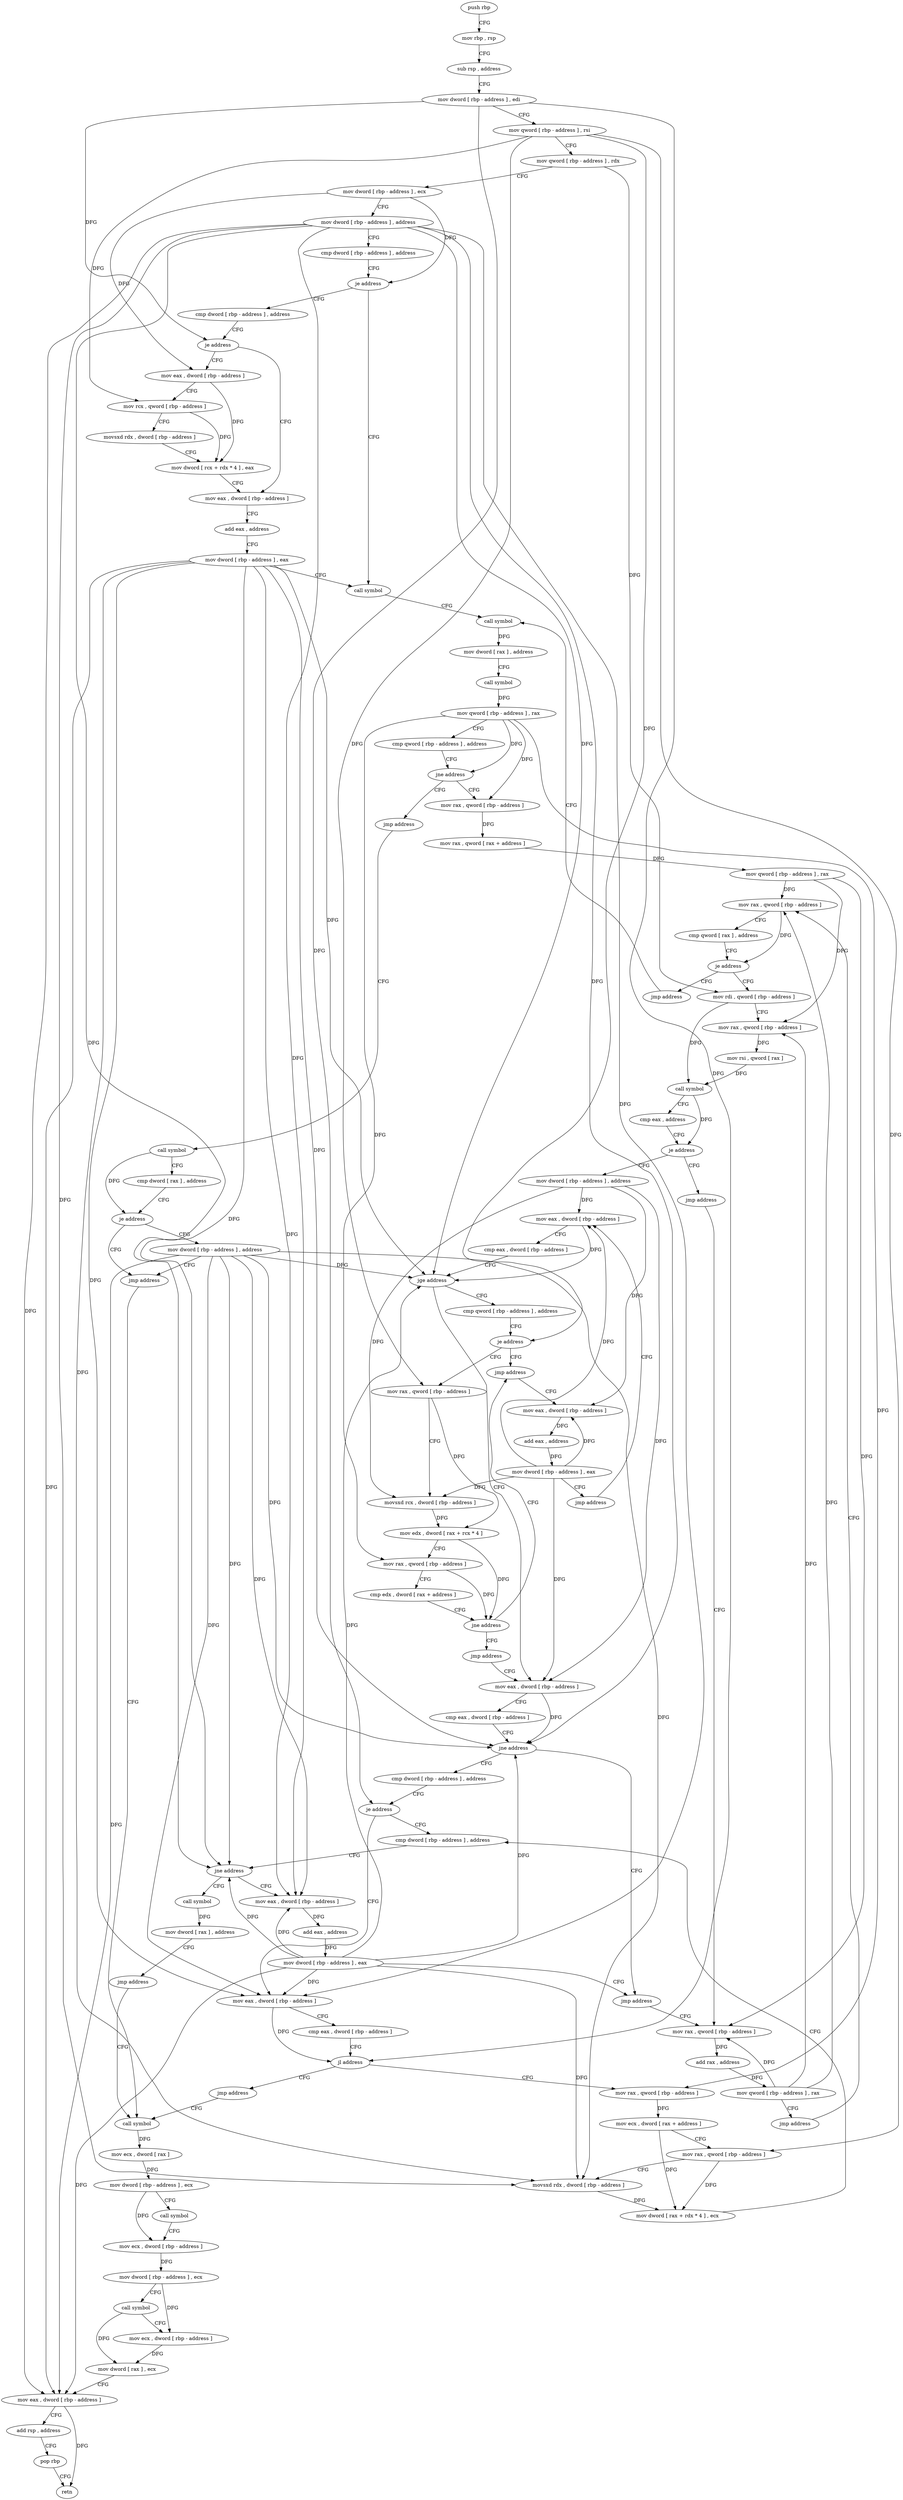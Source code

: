 digraph "func" {
"4239136" [label = "push rbp" ]
"4239137" [label = "mov rbp , rsp" ]
"4239140" [label = "sub rsp , address" ]
"4239144" [label = "mov dword [ rbp - address ] , edi" ]
"4239147" [label = "mov qword [ rbp - address ] , rsi" ]
"4239151" [label = "mov qword [ rbp - address ] , rdx" ]
"4239155" [label = "mov dword [ rbp - address ] , ecx" ]
"4239158" [label = "mov dword [ rbp - address ] , address" ]
"4239165" [label = "cmp dword [ rbp - address ] , address" ]
"4239169" [label = "je address" ]
"4239208" [label = "call symbol" ]
"4239175" [label = "cmp dword [ rbp - address ] , address" ]
"4239213" [label = "call symbol" ]
"4239179" [label = "je address" ]
"4239199" [label = "mov eax , dword [ rbp - address ]" ]
"4239185" [label = "mov eax , dword [ rbp - address ]" ]
"4239249" [label = "mov rax , qword [ rbp - address ]" ]
"4239253" [label = "mov rax , qword [ rax + address ]" ]
"4239257" [label = "mov qword [ rbp - address ] , rax" ]
"4239261" [label = "mov rax , qword [ rbp - address ]" ]
"4239244" [label = "jmp address" ]
"4239507" [label = "call symbol" ]
"4239202" [label = "add eax , address" ]
"4239205" [label = "mov dword [ rbp - address ] , eax" ]
"4239188" [label = "mov rcx , qword [ rbp - address ]" ]
"4239192" [label = "movsxd rdx , dword [ rbp - address ]" ]
"4239196" [label = "mov dword [ rcx + rdx * 4 ] , eax" ]
"4239502" [label = "jmp address" ]
"4239275" [label = "mov rdi , qword [ rbp - address ]" ]
"4239279" [label = "mov rax , qword [ rbp - address ]" ]
"4239283" [label = "mov rsi , qword [ rax ]" ]
"4239286" [label = "call symbol" ]
"4239291" [label = "cmp eax , address" ]
"4239294" [label = "je address" ]
"4239305" [label = "mov dword [ rbp - address ] , address" ]
"4239300" [label = "jmp address" ]
"4239512" [label = "cmp dword [ rax ] , address" ]
"4239515" [label = "je address" ]
"4239528" [label = "jmp address" ]
"4239521" [label = "mov dword [ rbp - address ] , address" ]
"4239218" [label = "mov dword [ rax ] , address" ]
"4239224" [label = "call symbol" ]
"4239229" [label = "mov qword [ rbp - address ] , rax" ]
"4239233" [label = "cmp qword [ rbp - address ] , address" ]
"4239238" [label = "jne address" ]
"4239312" [label = "mov eax , dword [ rbp - address ]" ]
"4239483" [label = "mov rax , qword [ rbp - address ]" ]
"4239533" [label = "call symbol" ]
"4239383" [label = "mov eax , dword [ rbp - address ]" ]
"4239386" [label = "cmp eax , dword [ rbp - address ]" ]
"4239389" [label = "jne address" ]
"4239478" [label = "jmp address" ]
"4239395" [label = "cmp dword [ rbp - address ] , address" ]
"4239324" [label = "cmp qword [ rbp - address ] , address" ]
"4239329" [label = "je address" ]
"4239364" [label = "jmp address" ]
"4239335" [label = "mov rax , qword [ rbp - address ]" ]
"4239487" [label = "add rax , address" ]
"4239493" [label = "mov qword [ rbp - address ] , rax" ]
"4239497" [label = "jmp address" ]
"4239538" [label = "mov ecx , dword [ rax ]" ]
"4239540" [label = "mov dword [ rbp - address ] , ecx" ]
"4239543" [label = "call symbol" ]
"4239548" [label = "mov ecx , dword [ rbp - address ]" ]
"4239551" [label = "mov dword [ rbp - address ] , ecx" ]
"4239554" [label = "call symbol" ]
"4239559" [label = "mov ecx , dword [ rbp - address ]" ]
"4239562" [label = "mov dword [ rax ] , ecx" ]
"4239564" [label = "mov eax , dword [ rbp - address ]" ]
"4239567" [label = "add rsp , address" ]
"4239571" [label = "pop rbp" ]
"4239572" [label = "retn" ]
"4239399" [label = "je address" ]
"4239440" [label = "cmp dword [ rbp - address ] , address" ]
"4239405" [label = "mov eax , dword [ rbp - address ]" ]
"4239369" [label = "mov eax , dword [ rbp - address ]" ]
"4239339" [label = "movsxd rcx , dword [ rbp - address ]" ]
"4239343" [label = "mov edx , dword [ rax + rcx * 4 ]" ]
"4239346" [label = "mov rax , qword [ rbp - address ]" ]
"4239350" [label = "cmp edx , dword [ rax + address ]" ]
"4239353" [label = "jne address" ]
"4239359" [label = "jmp address" ]
"4239265" [label = "cmp qword [ rax ] , address" ]
"4239269" [label = "je address" ]
"4239447" [label = "jne address" ]
"4239469" [label = "mov eax , dword [ rbp - address ]" ]
"4239453" [label = "call symbol" ]
"4239408" [label = "cmp eax , dword [ rbp - address ]" ]
"4239411" [label = "jl address" ]
"4239422" [label = "mov rax , qword [ rbp - address ]" ]
"4239417" [label = "jmp address" ]
"4239372" [label = "add eax , address" ]
"4239375" [label = "mov dword [ rbp - address ] , eax" ]
"4239378" [label = "jmp address" ]
"4239472" [label = "add eax , address" ]
"4239475" [label = "mov dword [ rbp - address ] , eax" ]
"4239458" [label = "mov dword [ rax ] , address" ]
"4239464" [label = "jmp address" ]
"4239426" [label = "mov ecx , dword [ rax + address ]" ]
"4239429" [label = "mov rax , qword [ rbp - address ]" ]
"4239433" [label = "movsxd rdx , dword [ rbp - address ]" ]
"4239437" [label = "mov dword [ rax + rdx * 4 ] , ecx" ]
"4239315" [label = "cmp eax , dword [ rbp - address ]" ]
"4239318" [label = "jge address" ]
"4239136" -> "4239137" [ label = "CFG" ]
"4239137" -> "4239140" [ label = "CFG" ]
"4239140" -> "4239144" [ label = "CFG" ]
"4239144" -> "4239147" [ label = "CFG" ]
"4239144" -> "4239179" [ label = "DFG" ]
"4239144" -> "4239399" [ label = "DFG" ]
"4239144" -> "4239411" [ label = "DFG" ]
"4239147" -> "4239151" [ label = "CFG" ]
"4239147" -> "4239188" [ label = "DFG" ]
"4239147" -> "4239329" [ label = "DFG" ]
"4239147" -> "4239335" [ label = "DFG" ]
"4239147" -> "4239429" [ label = "DFG" ]
"4239151" -> "4239155" [ label = "CFG" ]
"4239151" -> "4239275" [ label = "DFG" ]
"4239155" -> "4239158" [ label = "CFG" ]
"4239155" -> "4239169" [ label = "DFG" ]
"4239155" -> "4239185" [ label = "DFG" ]
"4239158" -> "4239165" [ label = "CFG" ]
"4239158" -> "4239564" [ label = "DFG" ]
"4239158" -> "4239318" [ label = "DFG" ]
"4239158" -> "4239389" [ label = "DFG" ]
"4239158" -> "4239447" [ label = "DFG" ]
"4239158" -> "4239405" [ label = "DFG" ]
"4239158" -> "4239469" [ label = "DFG" ]
"4239158" -> "4239433" [ label = "DFG" ]
"4239165" -> "4239169" [ label = "CFG" ]
"4239169" -> "4239208" [ label = "CFG" ]
"4239169" -> "4239175" [ label = "CFG" ]
"4239208" -> "4239213" [ label = "CFG" ]
"4239175" -> "4239179" [ label = "CFG" ]
"4239213" -> "4239218" [ label = "DFG" ]
"4239179" -> "4239199" [ label = "CFG" ]
"4239179" -> "4239185" [ label = "CFG" ]
"4239199" -> "4239202" [ label = "CFG" ]
"4239185" -> "4239188" [ label = "CFG" ]
"4239185" -> "4239196" [ label = "DFG" ]
"4239249" -> "4239253" [ label = "DFG" ]
"4239253" -> "4239257" [ label = "DFG" ]
"4239257" -> "4239261" [ label = "DFG" ]
"4239257" -> "4239279" [ label = "DFG" ]
"4239257" -> "4239483" [ label = "DFG" ]
"4239261" -> "4239265" [ label = "CFG" ]
"4239261" -> "4239269" [ label = "DFG" ]
"4239244" -> "4239507" [ label = "CFG" ]
"4239507" -> "4239512" [ label = "CFG" ]
"4239507" -> "4239515" [ label = "DFG" ]
"4239202" -> "4239205" [ label = "CFG" ]
"4239205" -> "4239208" [ label = "CFG" ]
"4239205" -> "4239564" [ label = "DFG" ]
"4239205" -> "4239318" [ label = "DFG" ]
"4239205" -> "4239389" [ label = "DFG" ]
"4239205" -> "4239447" [ label = "DFG" ]
"4239205" -> "4239405" [ label = "DFG" ]
"4239205" -> "4239469" [ label = "DFG" ]
"4239205" -> "4239433" [ label = "DFG" ]
"4239188" -> "4239192" [ label = "CFG" ]
"4239188" -> "4239196" [ label = "DFG" ]
"4239192" -> "4239196" [ label = "CFG" ]
"4239196" -> "4239199" [ label = "CFG" ]
"4239502" -> "4239213" [ label = "CFG" ]
"4239275" -> "4239279" [ label = "CFG" ]
"4239275" -> "4239286" [ label = "DFG" ]
"4239279" -> "4239283" [ label = "DFG" ]
"4239283" -> "4239286" [ label = "DFG" ]
"4239286" -> "4239291" [ label = "CFG" ]
"4239286" -> "4239294" [ label = "DFG" ]
"4239291" -> "4239294" [ label = "CFG" ]
"4239294" -> "4239305" [ label = "CFG" ]
"4239294" -> "4239300" [ label = "CFG" ]
"4239305" -> "4239312" [ label = "DFG" ]
"4239305" -> "4239383" [ label = "DFG" ]
"4239305" -> "4239339" [ label = "DFG" ]
"4239305" -> "4239369" [ label = "DFG" ]
"4239300" -> "4239483" [ label = "CFG" ]
"4239512" -> "4239515" [ label = "CFG" ]
"4239515" -> "4239528" [ label = "CFG" ]
"4239515" -> "4239521" [ label = "CFG" ]
"4239528" -> "4239533" [ label = "CFG" ]
"4239521" -> "4239528" [ label = "CFG" ]
"4239521" -> "4239564" [ label = "DFG" ]
"4239521" -> "4239318" [ label = "DFG" ]
"4239521" -> "4239389" [ label = "DFG" ]
"4239521" -> "4239447" [ label = "DFG" ]
"4239521" -> "4239405" [ label = "DFG" ]
"4239521" -> "4239469" [ label = "DFG" ]
"4239521" -> "4239433" [ label = "DFG" ]
"4239218" -> "4239224" [ label = "CFG" ]
"4239224" -> "4239229" [ label = "DFG" ]
"4239229" -> "4239233" [ label = "CFG" ]
"4239229" -> "4239238" [ label = "DFG" ]
"4239229" -> "4239249" [ label = "DFG" ]
"4239229" -> "4239346" [ label = "DFG" ]
"4239229" -> "4239422" [ label = "DFG" ]
"4239233" -> "4239238" [ label = "CFG" ]
"4239238" -> "4239249" [ label = "CFG" ]
"4239238" -> "4239244" [ label = "CFG" ]
"4239312" -> "4239315" [ label = "CFG" ]
"4239312" -> "4239318" [ label = "DFG" ]
"4239483" -> "4239487" [ label = "DFG" ]
"4239533" -> "4239538" [ label = "DFG" ]
"4239383" -> "4239386" [ label = "CFG" ]
"4239383" -> "4239389" [ label = "DFG" ]
"4239386" -> "4239389" [ label = "CFG" ]
"4239389" -> "4239478" [ label = "CFG" ]
"4239389" -> "4239395" [ label = "CFG" ]
"4239478" -> "4239483" [ label = "CFG" ]
"4239395" -> "4239399" [ label = "CFG" ]
"4239324" -> "4239329" [ label = "CFG" ]
"4239329" -> "4239364" [ label = "CFG" ]
"4239329" -> "4239335" [ label = "CFG" ]
"4239364" -> "4239369" [ label = "CFG" ]
"4239335" -> "4239339" [ label = "CFG" ]
"4239335" -> "4239343" [ label = "DFG" ]
"4239487" -> "4239493" [ label = "DFG" ]
"4239493" -> "4239497" [ label = "CFG" ]
"4239493" -> "4239261" [ label = "DFG" ]
"4239493" -> "4239279" [ label = "DFG" ]
"4239493" -> "4239483" [ label = "DFG" ]
"4239497" -> "4239261" [ label = "CFG" ]
"4239538" -> "4239540" [ label = "DFG" ]
"4239540" -> "4239543" [ label = "CFG" ]
"4239540" -> "4239548" [ label = "DFG" ]
"4239543" -> "4239548" [ label = "CFG" ]
"4239548" -> "4239551" [ label = "DFG" ]
"4239551" -> "4239554" [ label = "CFG" ]
"4239551" -> "4239559" [ label = "DFG" ]
"4239554" -> "4239559" [ label = "CFG" ]
"4239554" -> "4239562" [ label = "DFG" ]
"4239559" -> "4239562" [ label = "DFG" ]
"4239562" -> "4239564" [ label = "CFG" ]
"4239564" -> "4239567" [ label = "CFG" ]
"4239564" -> "4239572" [ label = "DFG" ]
"4239567" -> "4239571" [ label = "CFG" ]
"4239571" -> "4239572" [ label = "CFG" ]
"4239399" -> "4239440" [ label = "CFG" ]
"4239399" -> "4239405" [ label = "CFG" ]
"4239440" -> "4239447" [ label = "CFG" ]
"4239405" -> "4239408" [ label = "CFG" ]
"4239405" -> "4239411" [ label = "DFG" ]
"4239369" -> "4239372" [ label = "DFG" ]
"4239339" -> "4239343" [ label = "DFG" ]
"4239343" -> "4239346" [ label = "CFG" ]
"4239343" -> "4239353" [ label = "DFG" ]
"4239346" -> "4239350" [ label = "CFG" ]
"4239346" -> "4239353" [ label = "DFG" ]
"4239350" -> "4239353" [ label = "CFG" ]
"4239353" -> "4239364" [ label = "CFG" ]
"4239353" -> "4239359" [ label = "CFG" ]
"4239359" -> "4239383" [ label = "CFG" ]
"4239265" -> "4239269" [ label = "CFG" ]
"4239269" -> "4239502" [ label = "CFG" ]
"4239269" -> "4239275" [ label = "CFG" ]
"4239447" -> "4239469" [ label = "CFG" ]
"4239447" -> "4239453" [ label = "CFG" ]
"4239469" -> "4239472" [ label = "DFG" ]
"4239453" -> "4239458" [ label = "DFG" ]
"4239408" -> "4239411" [ label = "CFG" ]
"4239411" -> "4239422" [ label = "CFG" ]
"4239411" -> "4239417" [ label = "CFG" ]
"4239422" -> "4239426" [ label = "DFG" ]
"4239417" -> "4239533" [ label = "CFG" ]
"4239372" -> "4239375" [ label = "DFG" ]
"4239375" -> "4239378" [ label = "CFG" ]
"4239375" -> "4239312" [ label = "DFG" ]
"4239375" -> "4239383" [ label = "DFG" ]
"4239375" -> "4239339" [ label = "DFG" ]
"4239375" -> "4239369" [ label = "DFG" ]
"4239378" -> "4239312" [ label = "CFG" ]
"4239472" -> "4239475" [ label = "DFG" ]
"4239475" -> "4239478" [ label = "CFG" ]
"4239475" -> "4239564" [ label = "DFG" ]
"4239475" -> "4239318" [ label = "DFG" ]
"4239475" -> "4239389" [ label = "DFG" ]
"4239475" -> "4239447" [ label = "DFG" ]
"4239475" -> "4239405" [ label = "DFG" ]
"4239475" -> "4239469" [ label = "DFG" ]
"4239475" -> "4239433" [ label = "DFG" ]
"4239458" -> "4239464" [ label = "CFG" ]
"4239464" -> "4239533" [ label = "CFG" ]
"4239426" -> "4239429" [ label = "CFG" ]
"4239426" -> "4239437" [ label = "DFG" ]
"4239429" -> "4239433" [ label = "CFG" ]
"4239429" -> "4239437" [ label = "DFG" ]
"4239433" -> "4239437" [ label = "DFG" ]
"4239437" -> "4239440" [ label = "CFG" ]
"4239315" -> "4239318" [ label = "CFG" ]
"4239318" -> "4239383" [ label = "CFG" ]
"4239318" -> "4239324" [ label = "CFG" ]
}
